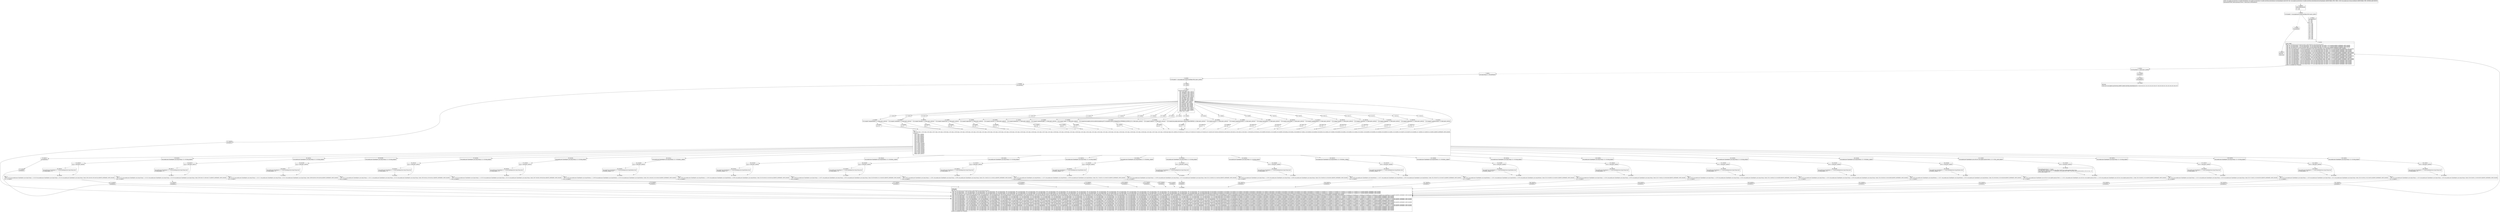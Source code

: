 digraph "CFG forcom.mapbox.api.directions.v5.models.AutoValue_RouteOptions.GsonTypeAdapter.read(Lcom\/google\/gson\/stream\/JsonReader;)Lcom\/mapbox\/api\/directions\/v5\/models\/RouteOptions;" {
Node_0 [shape=record,label="{0\:\ 0x0000|MTH_ENTER_BLOCK\l|r0 = r29\lr1 = r30\l}"];
Node_1 [shape=record,label="{1\:\ 0x000b|if (r30.peek() != com.google.gson.stream.JsonToken.NULL) goto L_0x0011\l}"];
Node_2 [shape=record,label="{2\:\ 0x000d|r30.nextNull()\l}"];
Node_3 [shape=record,label="{3\:\ 0x0010|RETURN\l|return null\l}"];
Node_4 [shape=record,label="{4\:\ 0x0011|r30.beginObject()\lr6 = null\lr7 = null\lr8 = null\lr9 = null\lr10 = null\lr11 = null\lr12 = null\lr13 = null\lr14 = null\lr15 = null\lr16 = null\lr17 = null\lr18 = null\lr19 = null\lr20 = null\lr21 = null\lr22 = null\lr23 = null\lr24 = null\lr25 = null\lr26 = null\lr27 = null\l}"];
Node_5 [shape=record,label="{5\:\ 0x0036|LOOP_START\lPHI: r6 r7 r8 r9 r10 r11 r12 r13 r14 r15 r16 r17 r18 r19 r20 r21 r22 r23 r24 r25 r26 r27 \l  PHI: (r6v1 java.lang.String) = (r6v0 java.lang.String), (r6v2 java.lang.String) binds: [B:4:0x0011, B:170:0x0036] A[DONT_GENERATE, DONT_INLINE]\l  PHI: (r7v1 java.lang.String) = (r7v0 java.lang.String), (r7v2 java.lang.String) binds: [B:4:0x0011, B:170:0x0036] A[DONT_GENERATE, DONT_INLINE]\l  PHI: (r8v1 java.lang.String) = (r8v0 java.lang.String), (r8v2 java.lang.String) binds: [B:4:0x0011, B:170:0x0036] A[DONT_GENERATE, DONT_INLINE]\l  PHI: (r9v1 java.util.List) = (r9v0 java.util.List), (r9v2 java.util.List) binds: [B:4:0x0011, B:170:0x0036] A[DONT_GENERATE, DONT_INLINE]\l  PHI: (r10v1 java.lang.Boolean) = (r10v0 java.lang.Boolean), (r10v2 java.lang.Boolean) binds: [B:4:0x0011, B:170:0x0036] A[DONT_GENERATE, DONT_INLINE]\l  PHI: (r11v1 java.lang.String) = (r11v0 java.lang.String), (r11v2 java.lang.String) binds: [B:4:0x0011, B:170:0x0036] A[DONT_GENERATE, DONT_INLINE]\l  PHI: (r12v1 java.lang.String) = (r12v0 java.lang.String), (r12v2 java.lang.String) binds: [B:4:0x0011, B:170:0x0036] A[DONT_GENERATE, DONT_INLINE]\l  PHI: (r13v1 java.lang.String) = (r13v0 java.lang.String), (r13v2 java.lang.String) binds: [B:4:0x0011, B:170:0x0036] A[DONT_GENERATE, DONT_INLINE]\l  PHI: (r14v1 java.lang.Boolean) = (r14v0 java.lang.Boolean), (r14v2 java.lang.Boolean) binds: [B:4:0x0011, B:170:0x0036] A[DONT_GENERATE, DONT_INLINE]\l  PHI: (r15v1 java.lang.Boolean) = (r15v0 java.lang.Boolean), (r15v2 java.lang.Boolean) binds: [B:4:0x0011, B:170:0x0036] A[DONT_GENERATE, DONT_INLINE]\l  PHI: (r16v1 java.lang.String) = (r16v0 java.lang.String), (r16v2 java.lang.String) binds: [B:4:0x0011, B:170:0x0036] A[DONT_GENERATE, DONT_INLINE]\l  PHI: (r17v1 java.lang.String) = (r17v0 java.lang.String), (r17v2 java.lang.String) binds: [B:4:0x0011, B:170:0x0036] A[DONT_GENERATE, DONT_INLINE]\l  PHI: (r18v1 java.lang.Boolean) = (r18v0 java.lang.Boolean), (r18v2 java.lang.Boolean) binds: [B:4:0x0011, B:170:0x0036] A[DONT_GENERATE, DONT_INLINE]\l  PHI: (r19v1 java.lang.String) = (r19v0 java.lang.String), (r19v2 java.lang.String) binds: [B:4:0x0011, B:170:0x0036] A[DONT_GENERATE, DONT_INLINE]\l  PHI: (r20v1 java.lang.String) = (r20v0 java.lang.String), (r20v2 java.lang.String) binds: [B:4:0x0011, B:170:0x0036] A[DONT_GENERATE, DONT_INLINE]\l  PHI: (r21v1 java.lang.Boolean) = (r21v0 java.lang.Boolean), (r21v2 java.lang.Boolean) binds: [B:4:0x0011, B:170:0x0036] A[DONT_GENERATE, DONT_INLINE]\l  PHI: (r22v1 java.lang.Boolean) = (r22v0 java.lang.Boolean), (r22v2 java.lang.Boolean) binds: [B:4:0x0011, B:170:0x0036] A[DONT_GENERATE, DONT_INLINE]\l  PHI: (r23v1 java.lang.String) = (r23v0 java.lang.String), (r23v2 java.lang.String) binds: [B:4:0x0011, B:170:0x0036] A[DONT_GENERATE, DONT_INLINE]\l  PHI: (r24v1 java.lang.String) = (r24v0 java.lang.String), (r24v2 java.lang.String) binds: [B:4:0x0011, B:170:0x0036] A[DONT_GENERATE, DONT_INLINE]\l  PHI: (r25v1 java.lang.String) = (r25v0 java.lang.String), (r25v2 java.lang.String) binds: [B:4:0x0011, B:170:0x0036] A[DONT_GENERATE, DONT_INLINE]\l  PHI: (r26v1 java.lang.String) = (r26v0 java.lang.String), (r26v2 java.lang.String) binds: [B:4:0x0011, B:170:0x0036] A[DONT_GENERATE, DONT_INLINE]\l  PHI: (r27v1 java.lang.String) = (r27v0 java.lang.String), (r27v2 java.lang.String) binds: [B:4:0x0011, B:170:0x0036] A[DONT_GENERATE, DONT_INLINE]\lLOOP:0: B:5:0x0036\-\>B:170:0x0036\l}"];
Node_6 [shape=record,label="{6\:\ 0x003a|if (r30.hasNext() == false) goto L_0x0366\l}"];
Node_7 [shape=record,label="{7\:\ 0x003c|java.lang.String r2 = r30.nextName()\l}"];
Node_8 [shape=record,label="{8\:\ 0x0046|if (r30.peek() != com.google.gson.stream.JsonToken.NULL) goto L_0x004c\l}"];
Node_9 [shape=record,label="{9\:\ 0x0048|r30.nextNull()\l}"];
Node_10 [shape=record,label="{10\:\ 0x004c|r3 = 65535\l}"];
Node_11 [shape=record,label="{11\:\ 0x0054|switch(r2.hashCode()) \{\l    case \-2131714057: goto L_0x0144;\l    case \-1805660570: goto L_0x013a;\l    case \-1613589672: goto L_0x0130;\l    case \-1524271779: goto L_0x0125;\l    case \-1321148966: goto L_0x011a;\l    case \-1069211754: goto L_0x010f;\l    case \-1042689291: goto L_0x0104;\l    case \-961709276: goto L_0x00f9;\l    case \-487319823: goto L_0x00ee;\l    case \-332625698: goto L_0x00e4;\l    case \-309425751: goto L_0x00d9;\l    case \-31089472: goto L_0x00ce;\l    case 3599307: goto L_0x00c3;\l    case 109761319: goto L_0x00b7;\l    case 122594497: goto L_0x00ab;\l    case 203916432: goto L_0x009f;\l    case 530115961: goto L_0x0093;\l    case 834525782: goto L_0x0087;\l    case 1150122730: goto L_0x007b;\l    case 1325825669: goto L_0x0070;\l    case 1871919611: goto L_0x0065;\l    case 1943123911: goto L_0x0059;\l    default: goto L_0x0057;\l\}\l}"];
Node_12 [shape=record,label="{12\:\ 0x0059}"];
Node_13 [shape=record,label="{13\:\ 0x005f|if (r2.equals(\"waypointNames\") == false) goto L_0x014e\l}"];
Node_14 [shape=record,label="{14\:\ 0x0061|r3 = 21\l}"];
Node_15 [shape=record,label="{15\:\ 0x0065}"];
Node_16 [shape=record,label="{16\:\ 0x006b|if (r2.equals(\"coordinates\") == false) goto L_0x014e\l}"];
Node_17 [shape=record,label="{17\:\ 0x006d|r3 = 3\l}"];
Node_18 [shape=record,label="{18\:\ 0x0070}"];
Node_19 [shape=record,label="{19\:\ 0x0076|if (r2.equals(\"bearings\") == false) goto L_0x014e\l}"];
Node_20 [shape=record,label="{20\:\ 0x0078|r3 = 7\l}"];
Node_21 [shape=record,label="{21\:\ 0x007b}"];
Node_22 [shape=record,label="{22\:\ 0x0081|if (r2.equals(\"requestUuid\") == false) goto L_0x014e\l}"];
Node_23 [shape=record,label="{23\:\ 0x0083|r3 = 19\l}"];
Node_24 [shape=record,label="{24\:\ 0x0087}"];
Node_25 [shape=record,label="{25\:\ 0x008d|if (r2.equals(\"approaches\") == false) goto L_0x014e\l}"];
Node_26 [shape=record,label="{26\:\ 0x008f|r3 = 20\l}"];
Node_27 [shape=record,label="{27\:\ 0x0093}"];
Node_28 [shape=record,label="{28\:\ 0x0099|if (r2.equals(\"overview\") == false) goto L_0x014e\l}"];
Node_29 [shape=record,label="{29\:\ 0x009b|r3 = 11\l}"];
Node_30 [shape=record,label="{30\:\ 0x009f}"];
Node_31 [shape=record,label="{31\:\ 0x00a5|if (r2.equals(\"geometries\") == false) goto L_0x014e\l}"];
Node_32 [shape=record,label="{32\:\ 0x00a7|r3 = 10\l}"];
Node_33 [shape=record,label="{33\:\ 0x00ab}"];
Node_34 [shape=record,label="{34\:\ 0x00b1|if (r2.equals(\"continueStraight\") == false) goto L_0x014e\l}"];
Node_35 [shape=record,label="{35\:\ 0x00b3|r3 = 8\l}"];
Node_36 [shape=record,label="{36\:\ 0x00b7}"];
Node_37 [shape=record,label="{37\:\ 0x00bd|if (r2.equals(\"steps\") == false) goto L_0x014e\l}"];
Node_38 [shape=record,label="{38\:\ 0x00bf|r3 = 12\l}"];
Node_39 [shape=record,label="{39\:\ 0x00c3}"];
Node_40 [shape=record,label="{40\:\ 0x00c9|if (r2.equals(com.mapbox.services.android.navigation.p017v5.navigation.metrics.FeedbackEvent.FEEDBACK_SOURCE_UI) == false) goto L_0x014e\l}"];
Node_41 [shape=record,label="{41\:\ 0x00cb|r3 = 1\l}"];
Node_42 [shape=record,label="{42\:\ 0x00ce}"];
Node_43 [shape=record,label="{43\:\ 0x00d4|if (r2.equals(\"radiuses\") == false) goto L_0x014e\l}"];
Node_44 [shape=record,label="{44\:\ 0x00d6|r3 = 6\l}"];
Node_45 [shape=record,label="{45\:\ 0x00d9}"];
Node_46 [shape=record,label="{46\:\ 0x00df|if (r2.equals(com.google.android.gms.common.Scopes.PROFILE) == false) goto L_0x014e\l}"];
Node_47 [shape=record,label="{47\:\ 0x00e1|r3 = 2\l}"];
Node_48 [shape=record,label="{48\:\ 0x00e4}"];
Node_49 [shape=record,label="{49\:\ 0x00ea|if (r2.equals(\"baseUrl\") == false) goto L_0x014e\l}"];
Node_50 [shape=record,label="{50\:\ 0x00ec|r3 = 0\l}"];
Node_51 [shape=record,label="{51\:\ 0x00ee}"];
Node_52 [shape=record,label="{52\:\ 0x00f4|if (r2.equals(\"bannerInstructions\") == false) goto L_0x014e\l}"];
Node_53 [shape=record,label="{53\:\ 0x00f6|r3 = 16\l}"];
Node_54 [shape=record,label="{54\:\ 0x00f9}"];
Node_55 [shape=record,label="{55\:\ 0x00ff|if (r2.equals(\"annotations\") == false) goto L_0x014e\l}"];
Node_56 [shape=record,label="{56\:\ 0x0101|r3 = 13\l}"];
Node_57 [shape=record,label="{57\:\ 0x0104}"];
Node_58 [shape=record,label="{58\:\ 0x010a|if (r2.equals(\"accessToken\") == false) goto L_0x014e\l}"];
Node_59 [shape=record,label="{59\:\ 0x010c|r3 = 18\l}"];
Node_60 [shape=record,label="{60\:\ 0x010f}"];
Node_61 [shape=record,label="{61\:\ 0x0115|if (r2.equals(\"roundaboutExits\") == false) goto L_0x014e\l}"];
Node_62 [shape=record,label="{62\:\ 0x0117|r3 = 9\l}"];
Node_63 [shape=record,label="{63\:\ 0x011a}"];
Node_64 [shape=record,label="{64\:\ 0x0120|if (r2.equals(\"exclude\") == false) goto L_0x014e\l}"];
Node_65 [shape=record,label="{65\:\ 0x0122|r3 = 14\l}"];
Node_66 [shape=record,label="{66\:\ 0x0125}"];
Node_67 [shape=record,label="{67\:\ 0x012b|if (r2.equals(\"voiceUnits\") == false) goto L_0x014e\l}"];
Node_68 [shape=record,label="{68\:\ 0x012d|r3 = 17\l}"];
Node_69 [shape=record,label="{69\:\ 0x0130}"];
Node_70 [shape=record,label="{70\:\ 0x0136|if (r2.equals(\"language\") == false) goto L_0x014e\l}"];
Node_71 [shape=record,label="{71\:\ 0x0138|r3 = 5\l}"];
Node_72 [shape=record,label="{72\:\ 0x013a}"];
Node_73 [shape=record,label="{73\:\ 0x0140|if (r2.equals(\"alternatives\") == false) goto L_0x014e\l}"];
Node_74 [shape=record,label="{74\:\ 0x0142|r3 = 4\l}"];
Node_75 [shape=record,label="{75\:\ 0x0144}"];
Node_76 [shape=record,label="{76\:\ 0x014a|if (r2.equals(\"voiceInstructions\") == false) goto L_0x014e\l}"];
Node_77 [shape=record,label="{77\:\ 0x014c|r3 = 15\l}"];
Node_78 [shape=record,label="{78\:\ 0x014e|PHI: r3 \l  PHI: (r3v3 char) = (r3v2 char), (r3v2 char), (r3v27 char), (r3v2 char), (r3v28 char), (r3v2 char), (r3v29 char), (r3v2 char), (r3v30 char), (r3v2 char), (r3v31 char), (r3v2 char), (r3v32 char), (r3v2 char), (r3v33 char), (r3v2 char), (r3v34 char), (r3v2 char), (r3v35 char), (r3v2 char), (r3v36 char), (r3v2 char), (r3v37 char), (r3v2 char), (r3v38 char), (r3v2 char), (r3v39 char), (r3v2 char), (r3v40 char), (r3v2 char), (r3v41 char), (r3v2 char), (r3v42 char), (r3v2 char), (r3v43 char), (r3v2 char), (r3v44 char), (r3v2 char), (r3v45 char), (r3v2 char), (r3v46 char), (r3v2 char), (r3v47 char), (r3v2 char), (r3v48 char) binds: [B:11:0x0054, B:76:0x014a, B:77:0x014c, B:73:0x0140, B:74:0x0142, B:70:0x0136, B:71:0x0138, B:67:0x012b, B:68:0x012d, B:64:0x0120, B:65:0x0122, B:61:0x0115, B:62:0x0117, B:58:0x010a, B:59:0x010c, B:55:0x00ff, B:56:0x0101, B:52:0x00f4, B:53:0x00f6, B:49:0x00ea, B:50:0x00ec, B:46:0x00df, B:47:0x00e1, B:43:0x00d4, B:44:0x00d6, B:40:0x00c9, B:41:0x00cb, B:37:0x00bd, B:38:0x00bf, B:34:0x00b1, B:35:0x00b3, B:31:0x00a5, B:32:0x00a7, B:28:0x0099, B:29:0x009b, B:25:0x008d, B:26:0x008f, B:22:0x0081, B:23:0x0083, B:19:0x0076, B:20:0x0078, B:16:0x006b, B:17:0x006d, B:13:0x005f, B:14:0x0061] A[DONT_GENERATE, DONT_INLINE]\l|switch(r3) \{\l    case 0: goto L_0x034f;\l    case 1: goto L_0x0338;\l    case 2: goto L_0x0321;\l    case 3: goto L_0x0300;\l    case 4: goto L_0x02e9;\l    case 5: goto L_0x02d2;\l    case 6: goto L_0x02bb;\l    case 7: goto L_0x02a4;\l    case 8: goto L_0x028d;\l    case 9: goto L_0x0276;\l    case 10: goto L_0x025e;\l    case 11: goto L_0x0246;\l    case 12: goto L_0x022e;\l    case 13: goto L_0x0216;\l    case 14: goto L_0x01fe;\l    case 15: goto L_0x01e6;\l    case 16: goto L_0x01ce;\l    case 17: goto L_0x01b6;\l    case 18: goto L_0x019e;\l    case 19: goto L_0x0186;\l    case 20: goto L_0x016e;\l    case 21: goto L_0x0156;\l    default: goto L_0x0151;\l\}\l}"];
Node_79 [shape=record,label="{79\:\ 0x0151|r30.skipValue()\l}"];
Node_80 [shape=record,label="{80\:\ 0x0156|com.google.gson.TypeAdapter\<java.lang.String\> r2 = r0.string_adapter\l}"];
Node_81 [shape=record,label="{81\:\ 0x0158|if (r2 != null) goto L_0x0164\l}"];
Node_82 [shape=record,label="{82\:\ 0x015a|com.google.gson.TypeAdapter r2 = r0.gson.getAdapter(java.lang.String.class)\lr0.string_adapter = r2\l}"];
Node_83 [shape=record,label="{83\:\ 0x0164|PHI: r2 \l  PHI: (r2v130 com.google.gson.TypeAdapter\<java.lang.String\>) = (r2v129 com.google.gson.TypeAdapter\<java.lang.String\>), (r2v134 com.google.gson.TypeAdapter\<java.lang.String\>) binds: [B:81:0x0158, B:82:0x015a] A[DONT_GENERATE, DONT_INLINE]\l|r27 = r2.read(r1)\l}"];
Node_84 [shape=record,label="{84\:\ 0x016e|com.google.gson.TypeAdapter\<java.lang.String\> r2 = r0.string_adapter\l}"];
Node_85 [shape=record,label="{85\:\ 0x0170|if (r2 != null) goto L_0x017c\l}"];
Node_86 [shape=record,label="{86\:\ 0x0172|com.google.gson.TypeAdapter r2 = r0.gson.getAdapter(java.lang.String.class)\lr0.string_adapter = r2\l}"];
Node_87 [shape=record,label="{87\:\ 0x017c|PHI: r2 \l  PHI: (r2v124 com.google.gson.TypeAdapter\<java.lang.String\>) = (r2v123 com.google.gson.TypeAdapter\<java.lang.String\>), (r2v128 com.google.gson.TypeAdapter\<java.lang.String\>) binds: [B:85:0x0170, B:86:0x0172] A[DONT_GENERATE, DONT_INLINE]\l|r26 = r2.read(r1)\l}"];
Node_88 [shape=record,label="{88\:\ 0x0186|com.google.gson.TypeAdapter\<java.lang.String\> r2 = r0.string_adapter\l}"];
Node_89 [shape=record,label="{89\:\ 0x0188|if (r2 != null) goto L_0x0194\l}"];
Node_90 [shape=record,label="{90\:\ 0x018a|com.google.gson.TypeAdapter r2 = r0.gson.getAdapter(java.lang.String.class)\lr0.string_adapter = r2\l}"];
Node_91 [shape=record,label="{91\:\ 0x0194|PHI: r2 \l  PHI: (r2v118 com.google.gson.TypeAdapter\<java.lang.String\>) = (r2v117 com.google.gson.TypeAdapter\<java.lang.String\>), (r2v122 com.google.gson.TypeAdapter\<java.lang.String\>) binds: [B:89:0x0188, B:90:0x018a] A[DONT_GENERATE, DONT_INLINE]\l|r25 = r2.read(r1)\l}"];
Node_92 [shape=record,label="{92\:\ 0x019e|com.google.gson.TypeAdapter\<java.lang.String\> r2 = r0.string_adapter\l}"];
Node_93 [shape=record,label="{93\:\ 0x01a0|if (r2 != null) goto L_0x01ac\l}"];
Node_94 [shape=record,label="{94\:\ 0x01a2|com.google.gson.TypeAdapter r2 = r0.gson.getAdapter(java.lang.String.class)\lr0.string_adapter = r2\l}"];
Node_95 [shape=record,label="{95\:\ 0x01ac|PHI: r2 \l  PHI: (r2v112 com.google.gson.TypeAdapter\<java.lang.String\>) = (r2v111 com.google.gson.TypeAdapter\<java.lang.String\>), (r2v116 com.google.gson.TypeAdapter\<java.lang.String\>) binds: [B:93:0x01a0, B:94:0x01a2] A[DONT_GENERATE, DONT_INLINE]\l|r24 = r2.read(r1)\l}"];
Node_96 [shape=record,label="{96\:\ 0x01b6|com.google.gson.TypeAdapter\<java.lang.String\> r2 = r0.string_adapter\l}"];
Node_97 [shape=record,label="{97\:\ 0x01b8|if (r2 != null) goto L_0x01c4\l}"];
Node_98 [shape=record,label="{98\:\ 0x01ba|com.google.gson.TypeAdapter r2 = r0.gson.getAdapter(java.lang.String.class)\lr0.string_adapter = r2\l}"];
Node_99 [shape=record,label="{99\:\ 0x01c4|PHI: r2 \l  PHI: (r2v106 com.google.gson.TypeAdapter\<java.lang.String\>) = (r2v105 com.google.gson.TypeAdapter\<java.lang.String\>), (r2v110 com.google.gson.TypeAdapter\<java.lang.String\>) binds: [B:97:0x01b8, B:98:0x01ba] A[DONT_GENERATE, DONT_INLINE]\l|r23 = r2.read(r1)\l}"];
Node_100 [shape=record,label="{100\:\ 0x01ce|com.google.gson.TypeAdapter\<java.lang.Boolean\> r2 = r0.boolean__adapter\l}"];
Node_101 [shape=record,label="{101\:\ 0x01d0|if (r2 != null) goto L_0x01dc\l}"];
Node_102 [shape=record,label="{102\:\ 0x01d2|com.google.gson.TypeAdapter r2 = r0.gson.getAdapter(java.lang.Boolean.class)\lr0.boolean__adapter = r2\l}"];
Node_103 [shape=record,label="{103\:\ 0x01dc|PHI: r2 \l  PHI: (r2v100 com.google.gson.TypeAdapter\<java.lang.Boolean\>) = (r2v99 com.google.gson.TypeAdapter\<java.lang.Boolean\>), (r2v104 com.google.gson.TypeAdapter\<java.lang.Boolean\>) binds: [B:101:0x01d0, B:102:0x01d2] A[DONT_GENERATE, DONT_INLINE]\l|r22 = r2.read(r1)\l}"];
Node_104 [shape=record,label="{104\:\ 0x01e6|com.google.gson.TypeAdapter\<java.lang.Boolean\> r2 = r0.boolean__adapter\l}"];
Node_105 [shape=record,label="{105\:\ 0x01e8|if (r2 != null) goto L_0x01f4\l}"];
Node_106 [shape=record,label="{106\:\ 0x01ea|com.google.gson.TypeAdapter r2 = r0.gson.getAdapter(java.lang.Boolean.class)\lr0.boolean__adapter = r2\l}"];
Node_107 [shape=record,label="{107\:\ 0x01f4|PHI: r2 \l  PHI: (r2v94 com.google.gson.TypeAdapter\<java.lang.Boolean\>) = (r2v93 com.google.gson.TypeAdapter\<java.lang.Boolean\>), (r2v98 com.google.gson.TypeAdapter\<java.lang.Boolean\>) binds: [B:105:0x01e8, B:106:0x01ea] A[DONT_GENERATE, DONT_INLINE]\l|r21 = r2.read(r1)\l}"];
Node_108 [shape=record,label="{108\:\ 0x01fe|com.google.gson.TypeAdapter\<java.lang.String\> r2 = r0.string_adapter\l}"];
Node_109 [shape=record,label="{109\:\ 0x0200|if (r2 != null) goto L_0x020c\l}"];
Node_110 [shape=record,label="{110\:\ 0x0202|com.google.gson.TypeAdapter r2 = r0.gson.getAdapter(java.lang.String.class)\lr0.string_adapter = r2\l}"];
Node_111 [shape=record,label="{111\:\ 0x020c|PHI: r2 \l  PHI: (r2v88 com.google.gson.TypeAdapter\<java.lang.String\>) = (r2v87 com.google.gson.TypeAdapter\<java.lang.String\>), (r2v92 com.google.gson.TypeAdapter\<java.lang.String\>) binds: [B:109:0x0200, B:110:0x0202] A[DONT_GENERATE, DONT_INLINE]\l|r20 = r2.read(r1)\l}"];
Node_112 [shape=record,label="{112\:\ 0x0216|com.google.gson.TypeAdapter\<java.lang.String\> r2 = r0.string_adapter\l}"];
Node_113 [shape=record,label="{113\:\ 0x0218|if (r2 != null) goto L_0x0224\l}"];
Node_114 [shape=record,label="{114\:\ 0x021a|com.google.gson.TypeAdapter r2 = r0.gson.getAdapter(java.lang.String.class)\lr0.string_adapter = r2\l}"];
Node_115 [shape=record,label="{115\:\ 0x0224|PHI: r2 \l  PHI: (r2v82 com.google.gson.TypeAdapter\<java.lang.String\>) = (r2v81 com.google.gson.TypeAdapter\<java.lang.String\>), (r2v86 com.google.gson.TypeAdapter\<java.lang.String\>) binds: [B:113:0x0218, B:114:0x021a] A[DONT_GENERATE, DONT_INLINE]\l|r19 = r2.read(r1)\l}"];
Node_116 [shape=record,label="{116\:\ 0x022e|com.google.gson.TypeAdapter\<java.lang.Boolean\> r2 = r0.boolean__adapter\l}"];
Node_117 [shape=record,label="{117\:\ 0x0230|if (r2 != null) goto L_0x023c\l}"];
Node_118 [shape=record,label="{118\:\ 0x0232|com.google.gson.TypeAdapter r2 = r0.gson.getAdapter(java.lang.Boolean.class)\lr0.boolean__adapter = r2\l}"];
Node_119 [shape=record,label="{119\:\ 0x023c|PHI: r2 \l  PHI: (r2v76 com.google.gson.TypeAdapter\<java.lang.Boolean\>) = (r2v75 com.google.gson.TypeAdapter\<java.lang.Boolean\>), (r2v80 com.google.gson.TypeAdapter\<java.lang.Boolean\>) binds: [B:117:0x0230, B:118:0x0232] A[DONT_GENERATE, DONT_INLINE]\l|r18 = r2.read(r1)\l}"];
Node_120 [shape=record,label="{120\:\ 0x0246|com.google.gson.TypeAdapter\<java.lang.String\> r2 = r0.string_adapter\l}"];
Node_121 [shape=record,label="{121\:\ 0x0248|if (r2 != null) goto L_0x0254\l}"];
Node_122 [shape=record,label="{122\:\ 0x024a|com.google.gson.TypeAdapter r2 = r0.gson.getAdapter(java.lang.String.class)\lr0.string_adapter = r2\l}"];
Node_123 [shape=record,label="{123\:\ 0x0254|PHI: r2 \l  PHI: (r2v70 com.google.gson.TypeAdapter\<java.lang.String\>) = (r2v69 com.google.gson.TypeAdapter\<java.lang.String\>), (r2v74 com.google.gson.TypeAdapter\<java.lang.String\>) binds: [B:121:0x0248, B:122:0x024a] A[DONT_GENERATE, DONT_INLINE]\l|r17 = r2.read(r1)\l}"];
Node_124 [shape=record,label="{124\:\ 0x025e|com.google.gson.TypeAdapter\<java.lang.String\> r2 = r0.string_adapter\l}"];
Node_125 [shape=record,label="{125\:\ 0x0260|if (r2 != null) goto L_0x026c\l}"];
Node_126 [shape=record,label="{126\:\ 0x0262|com.google.gson.TypeAdapter r2 = r0.gson.getAdapter(java.lang.String.class)\lr0.string_adapter = r2\l}"];
Node_127 [shape=record,label="{127\:\ 0x026c|PHI: r2 \l  PHI: (r2v64 com.google.gson.TypeAdapter\<java.lang.String\>) = (r2v63 com.google.gson.TypeAdapter\<java.lang.String\>), (r2v68 com.google.gson.TypeAdapter\<java.lang.String\>) binds: [B:125:0x0260, B:126:0x0262] A[DONT_GENERATE, DONT_INLINE]\l|r16 = r2.read(r1)\l}"];
Node_128 [shape=record,label="{128\:\ 0x0276|com.google.gson.TypeAdapter\<java.lang.Boolean\> r2 = r0.boolean__adapter\l}"];
Node_129 [shape=record,label="{129\:\ 0x0278|if (r2 != null) goto L_0x0284\l}"];
Node_130 [shape=record,label="{130\:\ 0x027a|com.google.gson.TypeAdapter r2 = r0.gson.getAdapter(java.lang.Boolean.class)\lr0.boolean__adapter = r2\l}"];
Node_131 [shape=record,label="{131\:\ 0x0284|PHI: r2 \l  PHI: (r2v58 com.google.gson.TypeAdapter\<java.lang.Boolean\>) = (r2v57 com.google.gson.TypeAdapter\<java.lang.Boolean\>), (r2v62 com.google.gson.TypeAdapter\<java.lang.Boolean\>) binds: [B:129:0x0278, B:130:0x027a] A[DONT_GENERATE, DONT_INLINE]\l|r15 = r2.read(r1)\l}"];
Node_132 [shape=record,label="{132\:\ 0x028d|com.google.gson.TypeAdapter\<java.lang.Boolean\> r2 = r0.boolean__adapter\l}"];
Node_133 [shape=record,label="{133\:\ 0x028f|if (r2 != null) goto L_0x029b\l}"];
Node_134 [shape=record,label="{134\:\ 0x0291|com.google.gson.TypeAdapter r2 = r0.gson.getAdapter(java.lang.Boolean.class)\lr0.boolean__adapter = r2\l}"];
Node_135 [shape=record,label="{135\:\ 0x029b|PHI: r2 \l  PHI: (r2v52 com.google.gson.TypeAdapter\<java.lang.Boolean\>) = (r2v51 com.google.gson.TypeAdapter\<java.lang.Boolean\>), (r2v56 com.google.gson.TypeAdapter\<java.lang.Boolean\>) binds: [B:133:0x028f, B:134:0x0291] A[DONT_GENERATE, DONT_INLINE]\l|r14 = r2.read(r1)\l}"];
Node_136 [shape=record,label="{136\:\ 0x02a4|com.google.gson.TypeAdapter\<java.lang.String\> r2 = r0.string_adapter\l}"];
Node_137 [shape=record,label="{137\:\ 0x02a6|if (r2 != null) goto L_0x02b2\l}"];
Node_138 [shape=record,label="{138\:\ 0x02a8|com.google.gson.TypeAdapter r2 = r0.gson.getAdapter(java.lang.String.class)\lr0.string_adapter = r2\l}"];
Node_139 [shape=record,label="{139\:\ 0x02b2|PHI: r2 \l  PHI: (r2v46 com.google.gson.TypeAdapter\<java.lang.String\>) = (r2v45 com.google.gson.TypeAdapter\<java.lang.String\>), (r2v50 com.google.gson.TypeAdapter\<java.lang.String\>) binds: [B:137:0x02a6, B:138:0x02a8] A[DONT_GENERATE, DONT_INLINE]\l|r13 = r2.read(r1)\l}"];
Node_140 [shape=record,label="{140\:\ 0x02bb|com.google.gson.TypeAdapter\<java.lang.String\> r2 = r0.string_adapter\l}"];
Node_141 [shape=record,label="{141\:\ 0x02bd|if (r2 != null) goto L_0x02c9\l}"];
Node_142 [shape=record,label="{142\:\ 0x02bf|com.google.gson.TypeAdapter r2 = r0.gson.getAdapter(java.lang.String.class)\lr0.string_adapter = r2\l}"];
Node_143 [shape=record,label="{143\:\ 0x02c9|PHI: r2 \l  PHI: (r2v40 com.google.gson.TypeAdapter\<java.lang.String\>) = (r2v39 com.google.gson.TypeAdapter\<java.lang.String\>), (r2v44 com.google.gson.TypeAdapter\<java.lang.String\>) binds: [B:141:0x02bd, B:142:0x02bf] A[DONT_GENERATE, DONT_INLINE]\l|r12 = r2.read(r1)\l}"];
Node_144 [shape=record,label="{144\:\ 0x02d2|com.google.gson.TypeAdapter\<java.lang.String\> r2 = r0.string_adapter\l}"];
Node_145 [shape=record,label="{145\:\ 0x02d4|if (r2 != null) goto L_0x02e0\l}"];
Node_146 [shape=record,label="{146\:\ 0x02d6|com.google.gson.TypeAdapter r2 = r0.gson.getAdapter(java.lang.String.class)\lr0.string_adapter = r2\l}"];
Node_147 [shape=record,label="{147\:\ 0x02e0|PHI: r2 \l  PHI: (r2v34 com.google.gson.TypeAdapter\<java.lang.String\>) = (r2v33 com.google.gson.TypeAdapter\<java.lang.String\>), (r2v38 com.google.gson.TypeAdapter\<java.lang.String\>) binds: [B:145:0x02d4, B:146:0x02d6] A[DONT_GENERATE, DONT_INLINE]\l|r11 = r2.read(r1)\l}"];
Node_148 [shape=record,label="{148\:\ 0x02e9|com.google.gson.TypeAdapter\<java.lang.Boolean\> r2 = r0.boolean__adapter\l}"];
Node_149 [shape=record,label="{149\:\ 0x02eb|if (r2 != null) goto L_0x02f7\l}"];
Node_150 [shape=record,label="{150\:\ 0x02ed|com.google.gson.TypeAdapter r2 = r0.gson.getAdapter(java.lang.Boolean.class)\lr0.boolean__adapter = r2\l}"];
Node_151 [shape=record,label="{151\:\ 0x02f7|PHI: r2 \l  PHI: (r2v28 com.google.gson.TypeAdapter\<java.lang.Boolean\>) = (r2v27 com.google.gson.TypeAdapter\<java.lang.Boolean\>), (r2v32 com.google.gson.TypeAdapter\<java.lang.Boolean\>) binds: [B:149:0x02eb, B:150:0x02ed] A[DONT_GENERATE, DONT_INLINE]\l|r10 = r2.read(r1)\l}"];
Node_152 [shape=record,label="{152\:\ 0x0300|com.google.gson.TypeAdapter\<java.util.List\<com.mapbox.geojson.Point\>\> r2 = r0.list__point_adapter\l}"];
Node_153 [shape=record,label="{153\:\ 0x0302|if (r2 != null) goto L_0x0318\l}"];
Node_154 [shape=record,label="{154\:\ 0x0304|com.google.gson.Gson r2 = r0.gson\ljava.lang.reflect.Type[] r4 = new java.lang.reflect.Type[]\{com.mapbox.geojson.Point.class\}\lcom.google.gson.TypeAdapter r2 = r2.getAdapter(com.google.gson.reflect.TypeToken.getParameterized(java.util.List.class, r4))\lr0.list__point_adapter = r2\l}"];
Node_155 [shape=record,label="{155\:\ 0x0318|PHI: r2 \l  PHI: (r2v22 com.google.gson.TypeAdapter\<java.util.List\<com.mapbox.geojson.Point\>\>) = (r2v21 com.google.gson.TypeAdapter\<java.util.List\<com.mapbox.geojson.Point\>\>), (r2v26 com.google.gson.TypeAdapter\<java.util.List\<com.mapbox.geojson.Point\>\>) binds: [B:153:0x0302, B:154:0x0304] A[DONT_GENERATE, DONT_INLINE]\l|r9 = r2.read(r1)\l}"];
Node_156 [shape=record,label="{156\:\ 0x0321|com.google.gson.TypeAdapter\<java.lang.String\> r2 = r0.string_adapter\l}"];
Node_157 [shape=record,label="{157\:\ 0x0323|if (r2 != null) goto L_0x032f\l}"];
Node_158 [shape=record,label="{158\:\ 0x0325|com.google.gson.TypeAdapter r2 = r0.gson.getAdapter(java.lang.String.class)\lr0.string_adapter = r2\l}"];
Node_159 [shape=record,label="{159\:\ 0x032f|PHI: r2 \l  PHI: (r2v16 com.google.gson.TypeAdapter\<java.lang.String\>) = (r2v15 com.google.gson.TypeAdapter\<java.lang.String\>), (r2v20 com.google.gson.TypeAdapter\<java.lang.String\>) binds: [B:157:0x0323, B:158:0x0325] A[DONT_GENERATE, DONT_INLINE]\l|r8 = r2.read(r1)\l}"];
Node_160 [shape=record,label="{160\:\ 0x0338|com.google.gson.TypeAdapter\<java.lang.String\> r2 = r0.string_adapter\l}"];
Node_161 [shape=record,label="{161\:\ 0x033a|if (r2 != null) goto L_0x0346\l}"];
Node_162 [shape=record,label="{162\:\ 0x033c|com.google.gson.TypeAdapter r2 = r0.gson.getAdapter(java.lang.String.class)\lr0.string_adapter = r2\l}"];
Node_163 [shape=record,label="{163\:\ 0x0346|PHI: r2 \l  PHI: (r2v10 com.google.gson.TypeAdapter\<java.lang.String\>) = (r2v9 com.google.gson.TypeAdapter\<java.lang.String\>), (r2v14 com.google.gson.TypeAdapter\<java.lang.String\>) binds: [B:161:0x033a, B:162:0x033c] A[DONT_GENERATE, DONT_INLINE]\l|r7 = r2.read(r1)\l}"];
Node_164 [shape=record,label="{164\:\ 0x034f|com.google.gson.TypeAdapter\<java.lang.String\> r2 = r0.string_adapter\l}"];
Node_165 [shape=record,label="{165\:\ 0x0351|if (r2 != null) goto L_0x035d\l}"];
Node_166 [shape=record,label="{166\:\ 0x0353|com.google.gson.TypeAdapter r2 = r0.gson.getAdapter(java.lang.String.class)\lr0.string_adapter = r2\l}"];
Node_167 [shape=record,label="{167\:\ 0x035d|PHI: r2 \l  PHI: (r2v4 com.google.gson.TypeAdapter\<java.lang.String\>) = (r2v3 com.google.gson.TypeAdapter\<java.lang.String\>), (r2v8 com.google.gson.TypeAdapter\<java.lang.String\>) binds: [B:165:0x0351, B:166:0x0353] A[DONT_GENERATE, DONT_INLINE]\l|r6 = r2.read(r1)\l}"];
Node_168 [shape=record,label="{168\:\ 0x0366|r30.endObject()\l}"];
Node_169 [shape=record,label="{169\:\ 0x036f|RETURN\l|return new com.mapbox.api.directions.p008v5.models.AutoValue_RouteOptions(r6, r7, r8, r9, r10, r11, r12, r13, r14, r15, r16, r17, r18, r19, r20, r21, r22, r23, r24, r25, r26, r27)\l}"];
Node_170 [shape=record,label="{170\:\ 0x0036|LOOP_END\lSYNTHETIC\lPHI: r6 r7 r8 r9 r10 r11 r12 r13 r14 r15 r16 r17 r18 r19 r20 r21 r22 r23 r24 r25 r26 r27 \l  PHI: (r6v2 java.lang.String) = (r6v3 java.lang.String), (r6v1 java.lang.String), (r6v1 java.lang.String), (r6v1 java.lang.String), (r6v1 java.lang.String), (r6v1 java.lang.String), (r6v1 java.lang.String), (r6v1 java.lang.String), (r6v1 java.lang.String), (r6v1 java.lang.String), (r6v1 java.lang.String), (r6v1 java.lang.String), (r6v1 java.lang.String), (r6v1 java.lang.String), (r6v1 java.lang.String), (r6v1 java.lang.String), (r6v1 java.lang.String), (r6v1 java.lang.String), (r6v1 java.lang.String), (r6v1 java.lang.String), (r6v1 java.lang.String), (r6v1 java.lang.String), (r6v1 java.lang.String), (r6v1 java.lang.String) binds: [B:195:0x0036, B:194:0x0036, B:193:0x0036, B:192:0x0036, B:191:0x0036, B:190:0x0036, B:189:0x0036, B:188:0x0036, B:187:0x0036, B:186:0x0036, B:185:0x0036, B:184:0x0036, B:183:0x0036, B:182:0x0036, B:181:0x0036, B:180:0x0036, B:179:0x0036, B:178:0x0036, B:177:0x0036, B:176:0x0036, B:175:0x0036, B:174:0x0036, B:173:0x0036, B:172:0x0036] A[DONT_GENERATE, DONT_INLINE]\l  PHI: (r7v2 java.lang.String) = (r7v1 java.lang.String), (r7v3 java.lang.String), (r7v1 java.lang.String), (r7v1 java.lang.String), (r7v1 java.lang.String), (r7v1 java.lang.String), (r7v1 java.lang.String), (r7v1 java.lang.String), (r7v1 java.lang.String), (r7v1 java.lang.String), (r7v1 java.lang.String), (r7v1 java.lang.String), (r7v1 java.lang.String), (r7v1 java.lang.String), (r7v1 java.lang.String), (r7v1 java.lang.String), (r7v1 java.lang.String), (r7v1 java.lang.String), (r7v1 java.lang.String), (r7v1 java.lang.String), (r7v1 java.lang.String), (r7v1 java.lang.String), (r7v1 java.lang.String), (r7v1 java.lang.String) binds: [B:195:0x0036, B:194:0x0036, B:193:0x0036, B:192:0x0036, B:191:0x0036, B:190:0x0036, B:189:0x0036, B:188:0x0036, B:187:0x0036, B:186:0x0036, B:185:0x0036, B:184:0x0036, B:183:0x0036, B:182:0x0036, B:181:0x0036, B:180:0x0036, B:179:0x0036, B:178:0x0036, B:177:0x0036, B:176:0x0036, B:175:0x0036, B:174:0x0036, B:173:0x0036, B:172:0x0036] A[DONT_GENERATE, DONT_INLINE]\l  PHI: (r8v2 java.lang.String) = (r8v1 java.lang.String), (r8v1 java.lang.String), (r8v3 java.lang.String), (r8v1 java.lang.String), (r8v1 java.lang.String), (r8v1 java.lang.String), (r8v1 java.lang.String), (r8v1 java.lang.String), (r8v1 java.lang.String), (r8v1 java.lang.String), (r8v1 java.lang.String), (r8v1 java.lang.String), (r8v1 java.lang.String), (r8v1 java.lang.String), (r8v1 java.lang.String), (r8v1 java.lang.String), (r8v1 java.lang.String), (r8v1 java.lang.String), (r8v1 java.lang.String), (r8v1 java.lang.String), (r8v1 java.lang.String), (r8v1 java.lang.String), (r8v1 java.lang.String), (r8v1 java.lang.String) binds: [B:195:0x0036, B:194:0x0036, B:193:0x0036, B:192:0x0036, B:191:0x0036, B:190:0x0036, B:189:0x0036, B:188:0x0036, B:187:0x0036, B:186:0x0036, B:185:0x0036, B:184:0x0036, B:183:0x0036, B:182:0x0036, B:181:0x0036, B:180:0x0036, B:179:0x0036, B:178:0x0036, B:177:0x0036, B:176:0x0036, B:175:0x0036, B:174:0x0036, B:173:0x0036, B:172:0x0036] A[DONT_GENERATE, DONT_INLINE]\l  PHI: (r9v2 java.util.List) = (r9v1 java.util.List), (r9v1 java.util.List), (r9v1 java.util.List), (r9v3 java.util.List), (r9v1 java.util.List), (r9v1 java.util.List), (r9v1 java.util.List), (r9v1 java.util.List), (r9v1 java.util.List), (r9v1 java.util.List), (r9v1 java.util.List), (r9v1 java.util.List), (r9v1 java.util.List), (r9v1 java.util.List), (r9v1 java.util.List), (r9v1 java.util.List), (r9v1 java.util.List), (r9v1 java.util.List), (r9v1 java.util.List), (r9v1 java.util.List), (r9v1 java.util.List), (r9v1 java.util.List), (r9v1 java.util.List), (r9v1 java.util.List) binds: [B:195:0x0036, B:194:0x0036, B:193:0x0036, B:192:0x0036, B:191:0x0036, B:190:0x0036, B:189:0x0036, B:188:0x0036, B:187:0x0036, B:186:0x0036, B:185:0x0036, B:184:0x0036, B:183:0x0036, B:182:0x0036, B:181:0x0036, B:180:0x0036, B:179:0x0036, B:178:0x0036, B:177:0x0036, B:176:0x0036, B:175:0x0036, B:174:0x0036, B:173:0x0036, B:172:0x0036] A[DONT_GENERATE, DONT_INLINE]\l  PHI: (r10v2 java.lang.Boolean) = (r10v1 java.lang.Boolean), (r10v1 java.lang.Boolean), (r10v1 java.lang.Boolean), (r10v1 java.lang.Boolean), (r10v3 java.lang.Boolean), (r10v1 java.lang.Boolean), (r10v1 java.lang.Boolean), (r10v1 java.lang.Boolean), (r10v1 java.lang.Boolean), (r10v1 java.lang.Boolean), (r10v1 java.lang.Boolean), (r10v1 java.lang.Boolean), (r10v1 java.lang.Boolean), (r10v1 java.lang.Boolean), (r10v1 java.lang.Boolean), (r10v1 java.lang.Boolean), (r10v1 java.lang.Boolean), (r10v1 java.lang.Boolean), (r10v1 java.lang.Boolean), (r10v1 java.lang.Boolean), (r10v1 java.lang.Boolean), (r10v1 java.lang.Boolean), (r10v1 java.lang.Boolean), (r10v1 java.lang.Boolean) binds: [B:195:0x0036, B:194:0x0036, B:193:0x0036, B:192:0x0036, B:191:0x0036, B:190:0x0036, B:189:0x0036, B:188:0x0036, B:187:0x0036, B:186:0x0036, B:185:0x0036, B:184:0x0036, B:183:0x0036, B:182:0x0036, B:181:0x0036, B:180:0x0036, B:179:0x0036, B:178:0x0036, B:177:0x0036, B:176:0x0036, B:175:0x0036, B:174:0x0036, B:173:0x0036, B:172:0x0036] A[DONT_GENERATE, DONT_INLINE]\l  PHI: (r11v2 java.lang.String) = (r11v1 java.lang.String), (r11v1 java.lang.String), (r11v1 java.lang.String), (r11v1 java.lang.String), (r11v1 java.lang.String), (r11v3 java.lang.String), (r11v1 java.lang.String), (r11v1 java.lang.String), (r11v1 java.lang.String), (r11v1 java.lang.String), (r11v1 java.lang.String), (r11v1 java.lang.String), (r11v1 java.lang.String), (r11v1 java.lang.String), (r11v1 java.lang.String), (r11v1 java.lang.String), (r11v1 java.lang.String), (r11v1 java.lang.String), (r11v1 java.lang.String), (r11v1 java.lang.String), (r11v1 java.lang.String), (r11v1 java.lang.String), (r11v1 java.lang.String), (r11v1 java.lang.String) binds: [B:195:0x0036, B:194:0x0036, B:193:0x0036, B:192:0x0036, B:191:0x0036, B:190:0x0036, B:189:0x0036, B:188:0x0036, B:187:0x0036, B:186:0x0036, B:185:0x0036, B:184:0x0036, B:183:0x0036, B:182:0x0036, B:181:0x0036, B:180:0x0036, B:179:0x0036, B:178:0x0036, B:177:0x0036, B:176:0x0036, B:175:0x0036, B:174:0x0036, B:173:0x0036, B:172:0x0036] A[DONT_GENERATE, DONT_INLINE]\l  PHI: (r12v2 java.lang.String) = (r12v1 java.lang.String), (r12v1 java.lang.String), (r12v1 java.lang.String), (r12v1 java.lang.String), (r12v1 java.lang.String), (r12v1 java.lang.String), (r12v3 java.lang.String), (r12v1 java.lang.String), (r12v1 java.lang.String), (r12v1 java.lang.String), (r12v1 java.lang.String), (r12v1 java.lang.String), (r12v1 java.lang.String), (r12v1 java.lang.String), (r12v1 java.lang.String), (r12v1 java.lang.String), (r12v1 java.lang.String), (r12v1 java.lang.String), (r12v1 java.lang.String), (r12v1 java.lang.String), (r12v1 java.lang.String), (r12v1 java.lang.String), (r12v1 java.lang.String), (r12v1 java.lang.String) binds: [B:195:0x0036, B:194:0x0036, B:193:0x0036, B:192:0x0036, B:191:0x0036, B:190:0x0036, B:189:0x0036, B:188:0x0036, B:187:0x0036, B:186:0x0036, B:185:0x0036, B:184:0x0036, B:183:0x0036, B:182:0x0036, B:181:0x0036, B:180:0x0036, B:179:0x0036, B:178:0x0036, B:177:0x0036, B:176:0x0036, B:175:0x0036, B:174:0x0036, B:173:0x0036, B:172:0x0036] A[DONT_GENERATE, DONT_INLINE]\l  PHI: (r13v2 java.lang.String) = (r13v1 java.lang.String), (r13v1 java.lang.String), (r13v1 java.lang.String), (r13v1 java.lang.String), (r13v1 java.lang.String), (r13v1 java.lang.String), (r13v1 java.lang.String), (r13v3 java.lang.String), (r13v1 java.lang.String), (r13v1 java.lang.String), (r13v1 java.lang.String), (r13v1 java.lang.String), (r13v1 java.lang.String), (r13v1 java.lang.String), (r13v1 java.lang.String), (r13v1 java.lang.String), (r13v1 java.lang.String), (r13v1 java.lang.String), (r13v1 java.lang.String), (r13v1 java.lang.String), (r13v1 java.lang.String), (r13v1 java.lang.String), (r13v1 java.lang.String), (r13v1 java.lang.String) binds: [B:195:0x0036, B:194:0x0036, B:193:0x0036, B:192:0x0036, B:191:0x0036, B:190:0x0036, B:189:0x0036, B:188:0x0036, B:187:0x0036, B:186:0x0036, B:185:0x0036, B:184:0x0036, B:183:0x0036, B:182:0x0036, B:181:0x0036, B:180:0x0036, B:179:0x0036, B:178:0x0036, B:177:0x0036, B:176:0x0036, B:175:0x0036, B:174:0x0036, B:173:0x0036, B:172:0x0036] A[DONT_GENERATE, DONT_INLINE]\l  PHI: (r14v2 java.lang.Boolean) = (r14v1 java.lang.Boolean), (r14v1 java.lang.Boolean), (r14v1 java.lang.Boolean), (r14v1 java.lang.Boolean), (r14v1 java.lang.Boolean), (r14v1 java.lang.Boolean), (r14v1 java.lang.Boolean), (r14v1 java.lang.Boolean), (r14v3 java.lang.Boolean), (r14v1 java.lang.Boolean), (r14v1 java.lang.Boolean), (r14v1 java.lang.Boolean), (r14v1 java.lang.Boolean), (r14v1 java.lang.Boolean), (r14v1 java.lang.Boolean), (r14v1 java.lang.Boolean), (r14v1 java.lang.Boolean), (r14v1 java.lang.Boolean), (r14v1 java.lang.Boolean), (r14v1 java.lang.Boolean), (r14v1 java.lang.Boolean), (r14v1 java.lang.Boolean), (r14v1 java.lang.Boolean), (r14v1 java.lang.Boolean) binds: [B:195:0x0036, B:194:0x0036, B:193:0x0036, B:192:0x0036, B:191:0x0036, B:190:0x0036, B:189:0x0036, B:188:0x0036, B:187:0x0036, B:186:0x0036, B:185:0x0036, B:184:0x0036, B:183:0x0036, B:182:0x0036, B:181:0x0036, B:180:0x0036, B:179:0x0036, B:178:0x0036, B:177:0x0036, B:176:0x0036, B:175:0x0036, B:174:0x0036, B:173:0x0036, B:172:0x0036] A[DONT_GENERATE, DONT_INLINE]\l  PHI: (r15v2 java.lang.Boolean) = (r15v1 java.lang.Boolean), (r15v1 java.lang.Boolean), (r15v1 java.lang.Boolean), (r15v1 java.lang.Boolean), (r15v1 java.lang.Boolean), (r15v1 java.lang.Boolean), (r15v1 java.lang.Boolean), (r15v1 java.lang.Boolean), (r15v1 java.lang.Boolean), (r15v3 java.lang.Boolean), (r15v1 java.lang.Boolean), (r15v1 java.lang.Boolean), (r15v1 java.lang.Boolean), (r15v1 java.lang.Boolean), (r15v1 java.lang.Boolean), (r15v1 java.lang.Boolean), (r15v1 java.lang.Boolean), (r15v1 java.lang.Boolean), (r15v1 java.lang.Boolean), (r15v1 java.lang.Boolean), (r15v1 java.lang.Boolean), (r15v1 java.lang.Boolean), (r15v1 java.lang.Boolean), (r15v1 java.lang.Boolean) binds: [B:195:0x0036, B:194:0x0036, B:193:0x0036, B:192:0x0036, B:191:0x0036, B:190:0x0036, B:189:0x0036, B:188:0x0036, B:187:0x0036, B:186:0x0036, B:185:0x0036, B:184:0x0036, B:183:0x0036, B:182:0x0036, B:181:0x0036, B:180:0x0036, B:179:0x0036, B:178:0x0036, B:177:0x0036, B:176:0x0036, B:175:0x0036, B:174:0x0036, B:173:0x0036, B:172:0x0036] A[DONT_GENERATE, DONT_INLINE]\l  PHI: (r16v2 java.lang.String) = (r16v1 java.lang.String), (r16v1 java.lang.String), (r16v1 java.lang.String), (r16v1 java.lang.String), (r16v1 java.lang.String), (r16v1 java.lang.String), (r16v1 java.lang.String), (r16v1 java.lang.String), (r16v1 java.lang.String), (r16v1 java.lang.String), (r16v3 java.lang.String), (r16v1 java.lang.String), (r16v1 java.lang.String), (r16v1 java.lang.String), (r16v1 java.lang.String), (r16v1 java.lang.String), (r16v1 java.lang.String), (r16v1 java.lang.String), (r16v1 java.lang.String), (r16v1 java.lang.String), (r16v1 java.lang.String), (r16v1 java.lang.String), (r16v1 java.lang.String), (r16v1 java.lang.String) binds: [B:195:0x0036, B:194:0x0036, B:193:0x0036, B:192:0x0036, B:191:0x0036, B:190:0x0036, B:189:0x0036, B:188:0x0036, B:187:0x0036, B:186:0x0036, B:185:0x0036, B:184:0x0036, B:183:0x0036, B:182:0x0036, B:181:0x0036, B:180:0x0036, B:179:0x0036, B:178:0x0036, B:177:0x0036, B:176:0x0036, B:175:0x0036, B:174:0x0036, B:173:0x0036, B:172:0x0036] A[DONT_GENERATE, DONT_INLINE]\l  PHI: (r17v2 java.lang.String) = (r17v1 java.lang.String), (r17v1 java.lang.String), (r17v1 java.lang.String), (r17v1 java.lang.String), (r17v1 java.lang.String), (r17v1 java.lang.String), (r17v1 java.lang.String), (r17v1 java.lang.String), (r17v1 java.lang.String), (r17v1 java.lang.String), (r17v1 java.lang.String), (r17v3 java.lang.String), (r17v1 java.lang.String), (r17v1 java.lang.String), (r17v1 java.lang.String), (r17v1 java.lang.String), (r17v1 java.lang.String), (r17v1 java.lang.String), (r17v1 java.lang.String), (r17v1 java.lang.String), (r17v1 java.lang.String), (r17v1 java.lang.String), (r17v1 java.lang.String), (r17v1 java.lang.String) binds: [B:195:0x0036, B:194:0x0036, B:193:0x0036, B:192:0x0036, B:191:0x0036, B:190:0x0036, B:189:0x0036, B:188:0x0036, B:187:0x0036, B:186:0x0036, B:185:0x0036, B:184:0x0036, B:183:0x0036, B:182:0x0036, B:181:0x0036, B:180:0x0036, B:179:0x0036, B:178:0x0036, B:177:0x0036, B:176:0x0036, B:175:0x0036, B:174:0x0036, B:173:0x0036, B:172:0x0036] A[DONT_GENERATE, DONT_INLINE]\l  PHI: (r18v2 java.lang.Boolean) = (r18v1 java.lang.Boolean), (r18v1 java.lang.Boolean), (r18v1 java.lang.Boolean), (r18v1 java.lang.Boolean), (r18v1 java.lang.Boolean), (r18v1 java.lang.Boolean), (r18v1 java.lang.Boolean), (r18v1 java.lang.Boolean), (r18v1 java.lang.Boolean), (r18v1 java.lang.Boolean), (r18v1 java.lang.Boolean), (r18v1 java.lang.Boolean), (r18v3 java.lang.Boolean), (r18v1 java.lang.Boolean), (r18v1 java.lang.Boolean), (r18v1 java.lang.Boolean), (r18v1 java.lang.Boolean), (r18v1 java.lang.Boolean), (r18v1 java.lang.Boolean), (r18v1 java.lang.Boolean), (r18v1 java.lang.Boolean), (r18v1 java.lang.Boolean), (r18v1 java.lang.Boolean), (r18v1 java.lang.Boolean) binds: [B:195:0x0036, B:194:0x0036, B:193:0x0036, B:192:0x0036, B:191:0x0036, B:190:0x0036, B:189:0x0036, B:188:0x0036, B:187:0x0036, B:186:0x0036, B:185:0x0036, B:184:0x0036, B:183:0x0036, B:182:0x0036, B:181:0x0036, B:180:0x0036, B:179:0x0036, B:178:0x0036, B:177:0x0036, B:176:0x0036, B:175:0x0036, B:174:0x0036, B:173:0x0036, B:172:0x0036] A[DONT_GENERATE, DONT_INLINE]\l  PHI: (r19v2 java.lang.String) = (r19v1 java.lang.String), (r19v1 java.lang.String), (r19v1 java.lang.String), (r19v1 java.lang.String), (r19v1 java.lang.String), (r19v1 java.lang.String), (r19v1 java.lang.String), (r19v1 java.lang.String), (r19v1 java.lang.String), (r19v1 java.lang.String), (r19v1 java.lang.String), (r19v1 java.lang.String), (r19v1 java.lang.String), (r19v3 java.lang.String), (r19v1 java.lang.String), (r19v1 java.lang.String), (r19v1 java.lang.String), (r19v1 java.lang.String), (r19v1 java.lang.String), (r19v1 java.lang.String), (r19v1 java.lang.String), (r19v1 java.lang.String), (r19v1 java.lang.String), (r19v1 java.lang.String) binds: [B:195:0x0036, B:194:0x0036, B:193:0x0036, B:192:0x0036, B:191:0x0036, B:190:0x0036, B:189:0x0036, B:188:0x0036, B:187:0x0036, B:186:0x0036, B:185:0x0036, B:184:0x0036, B:183:0x0036, B:182:0x0036, B:181:0x0036, B:180:0x0036, B:179:0x0036, B:178:0x0036, B:177:0x0036, B:176:0x0036, B:175:0x0036, B:174:0x0036, B:173:0x0036, B:172:0x0036] A[DONT_GENERATE, DONT_INLINE]\l  PHI: (r20v2 java.lang.String) = (r20v1 java.lang.String), (r20v1 java.lang.String), (r20v1 java.lang.String), (r20v1 java.lang.String), (r20v1 java.lang.String), (r20v1 java.lang.String), (r20v1 java.lang.String), (r20v1 java.lang.String), (r20v1 java.lang.String), (r20v1 java.lang.String), (r20v1 java.lang.String), (r20v1 java.lang.String), (r20v1 java.lang.String), (r20v1 java.lang.String), (r20v3 java.lang.String), (r20v1 java.lang.String), (r20v1 java.lang.String), (r20v1 java.lang.String), (r20v1 java.lang.String), (r20v1 java.lang.String), (r20v1 java.lang.String), (r20v1 java.lang.String), (r20v1 java.lang.String), (r20v1 java.lang.String) binds: [B:195:0x0036, B:194:0x0036, B:193:0x0036, B:192:0x0036, B:191:0x0036, B:190:0x0036, B:189:0x0036, B:188:0x0036, B:187:0x0036, B:186:0x0036, B:185:0x0036, B:184:0x0036, B:183:0x0036, B:182:0x0036, B:181:0x0036, B:180:0x0036, B:179:0x0036, B:178:0x0036, B:177:0x0036, B:176:0x0036, B:175:0x0036, B:174:0x0036, B:173:0x0036, B:172:0x0036] A[DONT_GENERATE, DONT_INLINE]\l  PHI: (r21v2 java.lang.Boolean) = (r21v1 java.lang.Boolean), (r21v1 java.lang.Boolean), (r21v1 java.lang.Boolean), (r21v1 java.lang.Boolean), (r21v1 java.lang.Boolean), (r21v1 java.lang.Boolean), (r21v1 java.lang.Boolean), (r21v1 java.lang.Boolean), (r21v1 java.lang.Boolean), (r21v1 java.lang.Boolean), (r21v1 java.lang.Boolean), (r21v1 java.lang.Boolean), (r21v1 java.lang.Boolean), (r21v1 java.lang.Boolean), (r21v1 java.lang.Boolean), (r21v3 java.lang.Boolean), (r21v1 java.lang.Boolean), (r21v1 java.lang.Boolean), (r21v1 java.lang.Boolean), (r21v1 java.lang.Boolean), (r21v1 java.lang.Boolean), (r21v1 java.lang.Boolean), (r21v1 java.lang.Boolean), (r21v1 java.lang.Boolean) binds: [B:195:0x0036, B:194:0x0036, B:193:0x0036, B:192:0x0036, B:191:0x0036, B:190:0x0036, B:189:0x0036, B:188:0x0036, B:187:0x0036, B:186:0x0036, B:185:0x0036, B:184:0x0036, B:183:0x0036, B:182:0x0036, B:181:0x0036, B:180:0x0036, B:179:0x0036, B:178:0x0036, B:177:0x0036, B:176:0x0036, B:175:0x0036, B:174:0x0036, B:173:0x0036, B:172:0x0036] A[DONT_GENERATE, DONT_INLINE]\l  PHI: (r22v2 java.lang.Boolean) = (r22v1 java.lang.Boolean), (r22v1 java.lang.Boolean), (r22v1 java.lang.Boolean), (r22v1 java.lang.Boolean), (r22v1 java.lang.Boolean), (r22v1 java.lang.Boolean), (r22v1 java.lang.Boolean), (r22v1 java.lang.Boolean), (r22v1 java.lang.Boolean), (r22v1 java.lang.Boolean), (r22v1 java.lang.Boolean), (r22v1 java.lang.Boolean), (r22v1 java.lang.Boolean), (r22v1 java.lang.Boolean), (r22v1 java.lang.Boolean), (r22v1 java.lang.Boolean), (r22v3 java.lang.Boolean), (r22v1 java.lang.Boolean), (r22v1 java.lang.Boolean), (r22v1 java.lang.Boolean), (r22v1 java.lang.Boolean), (r22v1 java.lang.Boolean), (r22v1 java.lang.Boolean), (r22v1 java.lang.Boolean) binds: [B:195:0x0036, B:194:0x0036, B:193:0x0036, B:192:0x0036, B:191:0x0036, B:190:0x0036, B:189:0x0036, B:188:0x0036, B:187:0x0036, B:186:0x0036, B:185:0x0036, B:184:0x0036, B:183:0x0036, B:182:0x0036, B:181:0x0036, B:180:0x0036, B:179:0x0036, B:178:0x0036, B:177:0x0036, B:176:0x0036, B:175:0x0036, B:174:0x0036, B:173:0x0036, B:172:0x0036] A[DONT_GENERATE, DONT_INLINE]\l  PHI: (r23v2 java.lang.String) = (r23v1 java.lang.String), (r23v1 java.lang.String), (r23v1 java.lang.String), (r23v1 java.lang.String), (r23v1 java.lang.String), (r23v1 java.lang.String), (r23v1 java.lang.String), (r23v1 java.lang.String), (r23v1 java.lang.String), (r23v1 java.lang.String), (r23v1 java.lang.String), (r23v1 java.lang.String), (r23v1 java.lang.String), (r23v1 java.lang.String), (r23v1 java.lang.String), (r23v1 java.lang.String), (r23v1 java.lang.String), (r23v3 java.lang.String), (r23v1 java.lang.String), (r23v1 java.lang.String), (r23v1 java.lang.String), (r23v1 java.lang.String), (r23v1 java.lang.String), (r23v1 java.lang.String) binds: [B:195:0x0036, B:194:0x0036, B:193:0x0036, B:192:0x0036, B:191:0x0036, B:190:0x0036, B:189:0x0036, B:188:0x0036, B:187:0x0036, B:186:0x0036, B:185:0x0036, B:184:0x0036, B:183:0x0036, B:182:0x0036, B:181:0x0036, B:180:0x0036, B:179:0x0036, B:178:0x0036, B:177:0x0036, B:176:0x0036, B:175:0x0036, B:174:0x0036, B:173:0x0036, B:172:0x0036] A[DONT_GENERATE, DONT_INLINE]\l  PHI: (r24v2 java.lang.String) = (r24v1 java.lang.String), (r24v1 java.lang.String), (r24v1 java.lang.String), (r24v1 java.lang.String), (r24v1 java.lang.String), (r24v1 java.lang.String), (r24v1 java.lang.String), (r24v1 java.lang.String), (r24v1 java.lang.String), (r24v1 java.lang.String), (r24v1 java.lang.String), (r24v1 java.lang.String), (r24v1 java.lang.String), (r24v1 java.lang.String), (r24v1 java.lang.String), (r24v1 java.lang.String), (r24v1 java.lang.String), (r24v1 java.lang.String), (r24v3 java.lang.String), (r24v1 java.lang.String), (r24v1 java.lang.String), (r24v1 java.lang.String), (r24v1 java.lang.String), (r24v1 java.lang.String) binds: [B:195:0x0036, B:194:0x0036, B:193:0x0036, B:192:0x0036, B:191:0x0036, B:190:0x0036, B:189:0x0036, B:188:0x0036, B:187:0x0036, B:186:0x0036, B:185:0x0036, B:184:0x0036, B:183:0x0036, B:182:0x0036, B:181:0x0036, B:180:0x0036, B:179:0x0036, B:178:0x0036, B:177:0x0036, B:176:0x0036, B:175:0x0036, B:174:0x0036, B:173:0x0036, B:172:0x0036] A[DONT_GENERATE, DONT_INLINE]\l  PHI: (r25v2 java.lang.String) = (r25v1 java.lang.String), (r25v1 java.lang.String), (r25v1 java.lang.String), (r25v1 java.lang.String), (r25v1 java.lang.String), (r25v1 java.lang.String), (r25v1 java.lang.String), (r25v1 java.lang.String), (r25v1 java.lang.String), (r25v1 java.lang.String), (r25v1 java.lang.String), (r25v1 java.lang.String), (r25v1 java.lang.String), (r25v1 java.lang.String), (r25v1 java.lang.String), (r25v1 java.lang.String), (r25v1 java.lang.String), (r25v1 java.lang.String), (r25v1 java.lang.String), (r25v3 java.lang.String), (r25v1 java.lang.String), (r25v1 java.lang.String), (r25v1 java.lang.String), (r25v1 java.lang.String) binds: [B:195:0x0036, B:194:0x0036, B:193:0x0036, B:192:0x0036, B:191:0x0036, B:190:0x0036, B:189:0x0036, B:188:0x0036, B:187:0x0036, B:186:0x0036, B:185:0x0036, B:184:0x0036, B:183:0x0036, B:182:0x0036, B:181:0x0036, B:180:0x0036, B:179:0x0036, B:178:0x0036, B:177:0x0036, B:176:0x0036, B:175:0x0036, B:174:0x0036, B:173:0x0036, B:172:0x0036] A[DONT_GENERATE, DONT_INLINE]\l  PHI: (r26v2 java.lang.String) = (r26v1 java.lang.String), (r26v1 java.lang.String), (r26v1 java.lang.String), (r26v1 java.lang.String), (r26v1 java.lang.String), (r26v1 java.lang.String), (r26v1 java.lang.String), (r26v1 java.lang.String), (r26v1 java.lang.String), (r26v1 java.lang.String), (r26v1 java.lang.String), (r26v1 java.lang.String), (r26v1 java.lang.String), (r26v1 java.lang.String), (r26v1 java.lang.String), (r26v1 java.lang.String), (r26v1 java.lang.String), (r26v1 java.lang.String), (r26v1 java.lang.String), (r26v1 java.lang.String), (r26v3 java.lang.String), (r26v1 java.lang.String), (r26v1 java.lang.String), (r26v1 java.lang.String) binds: [B:195:0x0036, B:194:0x0036, B:193:0x0036, B:192:0x0036, B:191:0x0036, B:190:0x0036, B:189:0x0036, B:188:0x0036, B:187:0x0036, B:186:0x0036, B:185:0x0036, B:184:0x0036, B:183:0x0036, B:182:0x0036, B:181:0x0036, B:180:0x0036, B:179:0x0036, B:178:0x0036, B:177:0x0036, B:176:0x0036, B:175:0x0036, B:174:0x0036, B:173:0x0036, B:172:0x0036] A[DONT_GENERATE, DONT_INLINE]\l  PHI: (r27v2 java.lang.String) = (r27v1 java.lang.String), (r27v1 java.lang.String), (r27v1 java.lang.String), (r27v1 java.lang.String), (r27v1 java.lang.String), (r27v1 java.lang.String), (r27v1 java.lang.String), (r27v1 java.lang.String), (r27v1 java.lang.String), (r27v1 java.lang.String), (r27v1 java.lang.String), (r27v1 java.lang.String), (r27v1 java.lang.String), (r27v1 java.lang.String), (r27v1 java.lang.String), (r27v1 java.lang.String), (r27v1 java.lang.String), (r27v1 java.lang.String), (r27v1 java.lang.String), (r27v1 java.lang.String), (r27v1 java.lang.String), (r27v3 java.lang.String), (r27v1 java.lang.String), (r27v1 java.lang.String) binds: [B:195:0x0036, B:194:0x0036, B:193:0x0036, B:192:0x0036, B:191:0x0036, B:190:0x0036, B:189:0x0036, B:188:0x0036, B:187:0x0036, B:186:0x0036, B:185:0x0036, B:184:0x0036, B:183:0x0036, B:182:0x0036, B:181:0x0036, B:180:0x0036, B:179:0x0036, B:178:0x0036, B:177:0x0036, B:176:0x0036, B:175:0x0036, B:174:0x0036, B:173:0x0036, B:172:0x0036] A[DONT_GENERATE, DONT_INLINE]\lLOOP:0: B:5:0x0036\-\>B:170:0x0036\l}"];
Node_171 [shape=record,label="{171\:\ 0x0366|SYNTHETIC\l}"];
Node_172 [shape=record,label="{172\:\ 0x0036|SYNTHETIC\l}"];
Node_173 [shape=record,label="{173\:\ 0x0036|SYNTHETIC\l}"];
Node_174 [shape=record,label="{174\:\ 0x0036|SYNTHETIC\l}"];
Node_175 [shape=record,label="{175\:\ 0x0036|SYNTHETIC\l}"];
Node_176 [shape=record,label="{176\:\ 0x0036|SYNTHETIC\l}"];
Node_177 [shape=record,label="{177\:\ 0x0036|SYNTHETIC\l}"];
Node_178 [shape=record,label="{178\:\ 0x0036|SYNTHETIC\l}"];
Node_179 [shape=record,label="{179\:\ 0x0036|SYNTHETIC\l}"];
Node_180 [shape=record,label="{180\:\ 0x0036|SYNTHETIC\l}"];
Node_181 [shape=record,label="{181\:\ 0x0036|SYNTHETIC\l}"];
Node_182 [shape=record,label="{182\:\ 0x0036|SYNTHETIC\l}"];
Node_183 [shape=record,label="{183\:\ 0x0036|SYNTHETIC\l}"];
Node_184 [shape=record,label="{184\:\ 0x0036|SYNTHETIC\l}"];
Node_185 [shape=record,label="{185\:\ 0x0036|SYNTHETIC\l}"];
Node_186 [shape=record,label="{186\:\ 0x0036|SYNTHETIC\l}"];
Node_187 [shape=record,label="{187\:\ 0x0036|SYNTHETIC\l}"];
Node_188 [shape=record,label="{188\:\ 0x0036|SYNTHETIC\l}"];
Node_189 [shape=record,label="{189\:\ 0x0036|SYNTHETIC\l}"];
Node_190 [shape=record,label="{190\:\ 0x0036|SYNTHETIC\l}"];
Node_191 [shape=record,label="{191\:\ 0x0036|SYNTHETIC\l}"];
Node_192 [shape=record,label="{192\:\ 0x0036|SYNTHETIC\l}"];
Node_193 [shape=record,label="{193\:\ 0x0036|SYNTHETIC\l}"];
Node_194 [shape=record,label="{194\:\ 0x0036|SYNTHETIC\l}"];
Node_195 [shape=record,label="{195\:\ 0x0036|SYNTHETIC\l}"];
MethodNode[shape=record,label="{public com.mapbox.api.directions.v5.models.RouteOptions com.mapbox.api.directions.v5.models.AutoValue_RouteOptions.GsonTypeAdapter.read((r29v0 'this' com.mapbox.api.directions.v5.models.AutoValue_RouteOptions$GsonTypeAdapter A[IMMUTABLE_TYPE, THIS]), (r30v0 com.google.gson.stream.JsonReader A[IMMUTABLE_TYPE, METHOD_ARGUMENT]))  | Annotation[SYSTEM, dalvik.annotation.Throws, \{value=[java.io.IOException]\}]\l}"];
MethodNode -> Node_0;
Node_0 -> Node_1;
Node_1 -> Node_2[style=dashed];
Node_1 -> Node_4;
Node_2 -> Node_3;
Node_4 -> Node_5;
Node_5 -> Node_6;
Node_6 -> Node_7[style=dashed];
Node_6 -> Node_171;
Node_7 -> Node_8;
Node_8 -> Node_9[style=dashed];
Node_8 -> Node_10;
Node_9 -> Node_172;
Node_10 -> Node_11;
Node_11 -> Node_12;
Node_11 -> Node_15;
Node_11 -> Node_18;
Node_11 -> Node_21;
Node_11 -> Node_24;
Node_11 -> Node_27;
Node_11 -> Node_30;
Node_11 -> Node_33;
Node_11 -> Node_36;
Node_11 -> Node_39;
Node_11 -> Node_42;
Node_11 -> Node_45;
Node_11 -> Node_48;
Node_11 -> Node_51;
Node_11 -> Node_54;
Node_11 -> Node_57;
Node_11 -> Node_60;
Node_11 -> Node_63;
Node_11 -> Node_66;
Node_11 -> Node_69;
Node_11 -> Node_72;
Node_11 -> Node_75;
Node_11 -> Node_78;
Node_12 -> Node_13;
Node_13 -> Node_14[style=dashed];
Node_13 -> Node_78;
Node_14 -> Node_78;
Node_15 -> Node_16;
Node_16 -> Node_17[style=dashed];
Node_16 -> Node_78;
Node_17 -> Node_78;
Node_18 -> Node_19;
Node_19 -> Node_20[style=dashed];
Node_19 -> Node_78;
Node_20 -> Node_78;
Node_21 -> Node_22;
Node_22 -> Node_23[style=dashed];
Node_22 -> Node_78;
Node_23 -> Node_78;
Node_24 -> Node_25;
Node_25 -> Node_26[style=dashed];
Node_25 -> Node_78;
Node_26 -> Node_78;
Node_27 -> Node_28;
Node_28 -> Node_29[style=dashed];
Node_28 -> Node_78;
Node_29 -> Node_78;
Node_30 -> Node_31;
Node_31 -> Node_32[style=dashed];
Node_31 -> Node_78;
Node_32 -> Node_78;
Node_33 -> Node_34;
Node_34 -> Node_35[style=dashed];
Node_34 -> Node_78;
Node_35 -> Node_78;
Node_36 -> Node_37;
Node_37 -> Node_38[style=dashed];
Node_37 -> Node_78;
Node_38 -> Node_78;
Node_39 -> Node_40;
Node_40 -> Node_41[style=dashed];
Node_40 -> Node_78;
Node_41 -> Node_78;
Node_42 -> Node_43;
Node_43 -> Node_44[style=dashed];
Node_43 -> Node_78;
Node_44 -> Node_78;
Node_45 -> Node_46;
Node_46 -> Node_47[style=dashed];
Node_46 -> Node_78;
Node_47 -> Node_78;
Node_48 -> Node_49;
Node_49 -> Node_50[style=dashed];
Node_49 -> Node_78;
Node_50 -> Node_78;
Node_51 -> Node_52;
Node_52 -> Node_53[style=dashed];
Node_52 -> Node_78;
Node_53 -> Node_78;
Node_54 -> Node_55;
Node_55 -> Node_56[style=dashed];
Node_55 -> Node_78;
Node_56 -> Node_78;
Node_57 -> Node_58;
Node_58 -> Node_59[style=dashed];
Node_58 -> Node_78;
Node_59 -> Node_78;
Node_60 -> Node_61;
Node_61 -> Node_62[style=dashed];
Node_61 -> Node_78;
Node_62 -> Node_78;
Node_63 -> Node_64;
Node_64 -> Node_65[style=dashed];
Node_64 -> Node_78;
Node_65 -> Node_78;
Node_66 -> Node_67;
Node_67 -> Node_68[style=dashed];
Node_67 -> Node_78;
Node_68 -> Node_78;
Node_69 -> Node_70;
Node_70 -> Node_71[style=dashed];
Node_70 -> Node_78;
Node_71 -> Node_78;
Node_72 -> Node_73;
Node_73 -> Node_74[style=dashed];
Node_73 -> Node_78;
Node_74 -> Node_78;
Node_75 -> Node_76;
Node_76 -> Node_77[style=dashed];
Node_76 -> Node_78;
Node_77 -> Node_78;
Node_78 -> Node_79;
Node_78 -> Node_80;
Node_78 -> Node_84;
Node_78 -> Node_88;
Node_78 -> Node_92;
Node_78 -> Node_96;
Node_78 -> Node_100;
Node_78 -> Node_104;
Node_78 -> Node_108;
Node_78 -> Node_112;
Node_78 -> Node_116;
Node_78 -> Node_120;
Node_78 -> Node_124;
Node_78 -> Node_128;
Node_78 -> Node_132;
Node_78 -> Node_136;
Node_78 -> Node_140;
Node_78 -> Node_144;
Node_78 -> Node_148;
Node_78 -> Node_152;
Node_78 -> Node_156;
Node_78 -> Node_160;
Node_78 -> Node_164;
Node_79 -> Node_173;
Node_80 -> Node_81;
Node_81 -> Node_82[style=dashed];
Node_81 -> Node_83;
Node_82 -> Node_83;
Node_83 -> Node_174;
Node_84 -> Node_85;
Node_85 -> Node_86[style=dashed];
Node_85 -> Node_87;
Node_86 -> Node_87;
Node_87 -> Node_175;
Node_88 -> Node_89;
Node_89 -> Node_90[style=dashed];
Node_89 -> Node_91;
Node_90 -> Node_91;
Node_91 -> Node_176;
Node_92 -> Node_93;
Node_93 -> Node_94[style=dashed];
Node_93 -> Node_95;
Node_94 -> Node_95;
Node_95 -> Node_177;
Node_96 -> Node_97;
Node_97 -> Node_98[style=dashed];
Node_97 -> Node_99;
Node_98 -> Node_99;
Node_99 -> Node_178;
Node_100 -> Node_101;
Node_101 -> Node_102[style=dashed];
Node_101 -> Node_103;
Node_102 -> Node_103;
Node_103 -> Node_179;
Node_104 -> Node_105;
Node_105 -> Node_106[style=dashed];
Node_105 -> Node_107;
Node_106 -> Node_107;
Node_107 -> Node_180;
Node_108 -> Node_109;
Node_109 -> Node_110[style=dashed];
Node_109 -> Node_111;
Node_110 -> Node_111;
Node_111 -> Node_181;
Node_112 -> Node_113;
Node_113 -> Node_114[style=dashed];
Node_113 -> Node_115;
Node_114 -> Node_115;
Node_115 -> Node_182;
Node_116 -> Node_117;
Node_117 -> Node_118[style=dashed];
Node_117 -> Node_119;
Node_118 -> Node_119;
Node_119 -> Node_183;
Node_120 -> Node_121;
Node_121 -> Node_122[style=dashed];
Node_121 -> Node_123;
Node_122 -> Node_123;
Node_123 -> Node_184;
Node_124 -> Node_125;
Node_125 -> Node_126[style=dashed];
Node_125 -> Node_127;
Node_126 -> Node_127;
Node_127 -> Node_185;
Node_128 -> Node_129;
Node_129 -> Node_130[style=dashed];
Node_129 -> Node_131;
Node_130 -> Node_131;
Node_131 -> Node_186;
Node_132 -> Node_133;
Node_133 -> Node_134[style=dashed];
Node_133 -> Node_135;
Node_134 -> Node_135;
Node_135 -> Node_187;
Node_136 -> Node_137;
Node_137 -> Node_138[style=dashed];
Node_137 -> Node_139;
Node_138 -> Node_139;
Node_139 -> Node_188;
Node_140 -> Node_141;
Node_141 -> Node_142[style=dashed];
Node_141 -> Node_143;
Node_142 -> Node_143;
Node_143 -> Node_189;
Node_144 -> Node_145;
Node_145 -> Node_146[style=dashed];
Node_145 -> Node_147;
Node_146 -> Node_147;
Node_147 -> Node_190;
Node_148 -> Node_149;
Node_149 -> Node_150[style=dashed];
Node_149 -> Node_151;
Node_150 -> Node_151;
Node_151 -> Node_191;
Node_152 -> Node_153;
Node_153 -> Node_154[style=dashed];
Node_153 -> Node_155;
Node_154 -> Node_155;
Node_155 -> Node_192;
Node_156 -> Node_157;
Node_157 -> Node_158[style=dashed];
Node_157 -> Node_159;
Node_158 -> Node_159;
Node_159 -> Node_193;
Node_160 -> Node_161;
Node_161 -> Node_162[style=dashed];
Node_161 -> Node_163;
Node_162 -> Node_163;
Node_163 -> Node_194;
Node_164 -> Node_165;
Node_165 -> Node_166[style=dashed];
Node_165 -> Node_167;
Node_166 -> Node_167;
Node_167 -> Node_195;
Node_168 -> Node_169;
Node_170 -> Node_5;
Node_171 -> Node_168;
Node_172 -> Node_170;
Node_173 -> Node_170;
Node_174 -> Node_170;
Node_175 -> Node_170;
Node_176 -> Node_170;
Node_177 -> Node_170;
Node_178 -> Node_170;
Node_179 -> Node_170;
Node_180 -> Node_170;
Node_181 -> Node_170;
Node_182 -> Node_170;
Node_183 -> Node_170;
Node_184 -> Node_170;
Node_185 -> Node_170;
Node_186 -> Node_170;
Node_187 -> Node_170;
Node_188 -> Node_170;
Node_189 -> Node_170;
Node_190 -> Node_170;
Node_191 -> Node_170;
Node_192 -> Node_170;
Node_193 -> Node_170;
Node_194 -> Node_170;
Node_195 -> Node_170;
}

